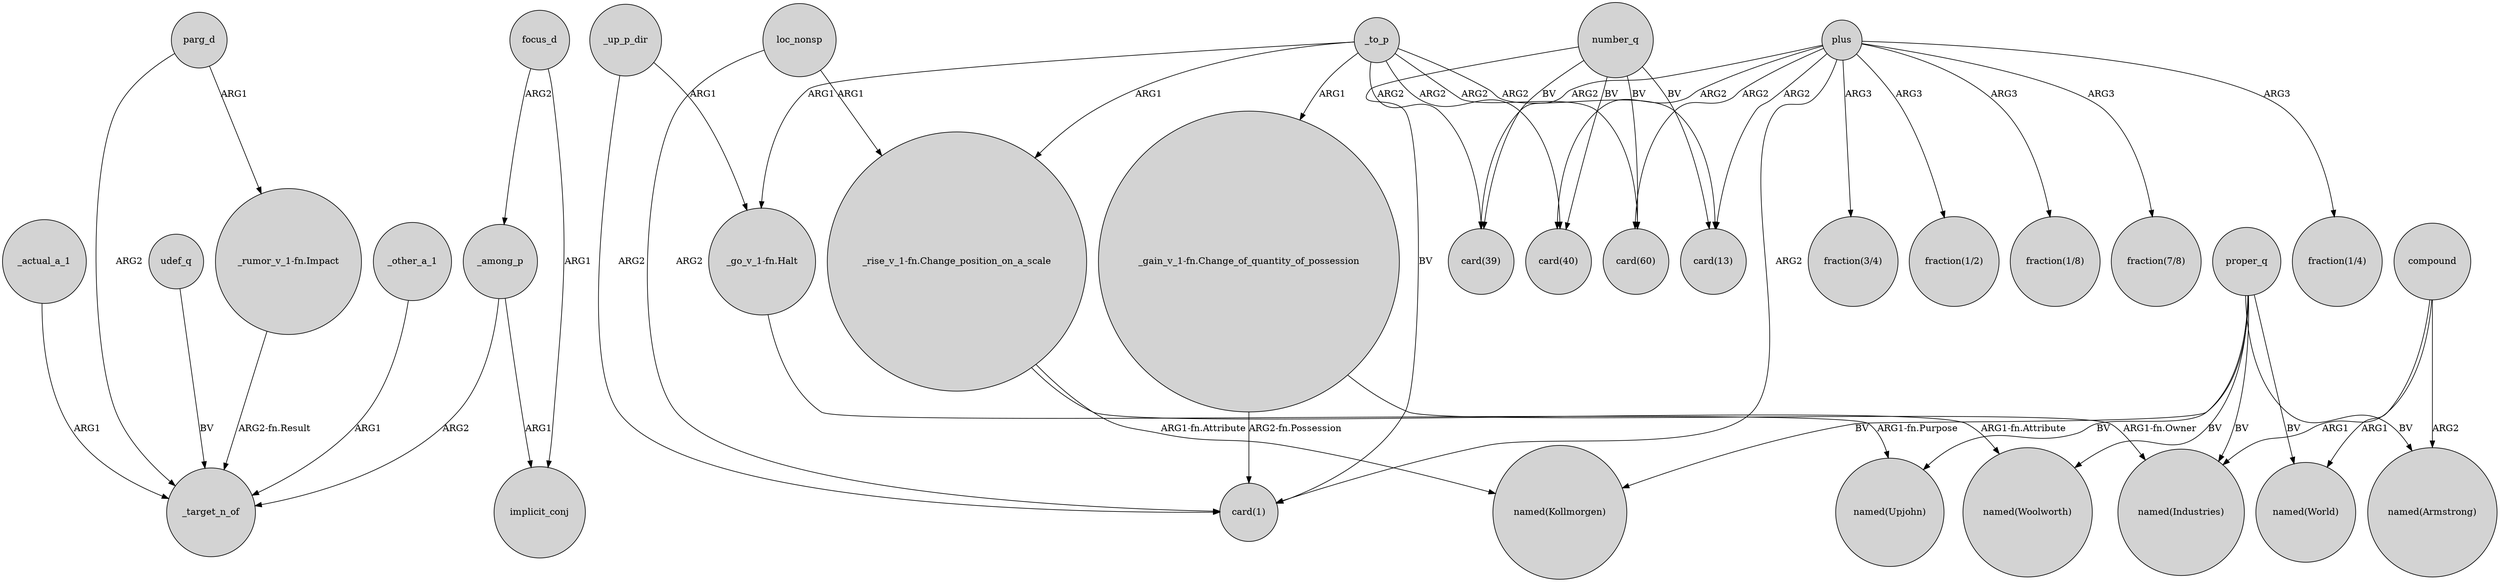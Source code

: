 digraph {
	node [shape=circle style=filled]
	parg_d -> _target_n_of [label=ARG2]
	proper_q -> "named(Industries)" [label=BV]
	parg_d -> "_rumor_v_1-fn.Impact" [label=ARG1]
	"_gain_v_1-fn.Change_of_quantity_of_possession" -> "named(Industries)" [label="ARG1-fn.Owner"]
	number_q -> "card(13)" [label=BV]
	_to_p -> "card(40)" [label=ARG2]
	number_q -> "card(1)" [label=BV]
	plus -> "card(60)" [label=ARG2]
	proper_q -> "named(Woolworth)" [label=BV]
	number_q -> "card(60)" [label=BV]
	_to_p -> "_rise_v_1-fn.Change_position_on_a_scale" [label=ARG1]
	"_go_v_1-fn.Halt" -> "named(Upjohn)" [label="ARG1-fn.Purpose"]
	plus -> "card(13)" [label=ARG2]
	number_q -> "card(39)" [label=BV]
	compound -> "named(Industries)" [label=ARG1]
	plus -> "fraction(1/8)" [label=ARG3]
	loc_nonsp -> "_rise_v_1-fn.Change_position_on_a_scale" [label=ARG1]
	compound -> "named(World)" [label=ARG1]
	compound -> "named(Armstrong)" [label=ARG2]
	_to_p -> "card(39)" [label=ARG2]
	"_rumor_v_1-fn.Impact" -> _target_n_of [label="ARG2-fn.Result"]
	loc_nonsp -> "card(1)" [label=ARG2]
	_actual_a_1 -> _target_n_of [label=ARG1]
	plus -> "card(1)" [label=ARG2]
	_up_p_dir -> "_go_v_1-fn.Halt" [label=ARG1]
	_among_p -> implicit_conj [label=ARG1]
	proper_q -> "named(Upjohn)" [label=BV]
	focus_d -> _among_p [label=ARG2]
	"_gain_v_1-fn.Change_of_quantity_of_possession" -> "card(1)" [label="ARG2-fn.Possession"]
	udef_q -> _target_n_of [label=BV]
	plus -> "card(39)" [label=ARG2]
	plus -> "fraction(7/8)" [label=ARG3]
	"_rise_v_1-fn.Change_position_on_a_scale" -> "named(Kollmorgen)" [label="ARG1-fn.Attribute"]
	number_q -> "card(40)" [label=BV]
	focus_d -> implicit_conj [label=ARG1]
	_other_a_1 -> _target_n_of [label=ARG1]
	_to_p -> "card(13)" [label=ARG2]
	proper_q -> "named(World)" [label=BV]
	plus -> "fraction(1/4)" [label=ARG3]
	proper_q -> "named(Kollmorgen)" [label=BV]
	plus -> "fraction(3/4)" [label=ARG3]
	"_rise_v_1-fn.Change_position_on_a_scale" -> "named(Woolworth)" [label="ARG1-fn.Attribute"]
	_to_p -> "_go_v_1-fn.Halt" [label=ARG1]
	plus -> "card(40)" [label=ARG2]
	_to_p -> "card(60)" [label=ARG2]
	proper_q -> "named(Armstrong)" [label=BV]
	_to_p -> "_gain_v_1-fn.Change_of_quantity_of_possession" [label=ARG1]
	plus -> "fraction(1/2)" [label=ARG3]
	_up_p_dir -> "card(1)" [label=ARG2]
	_among_p -> _target_n_of [label=ARG2]
}
